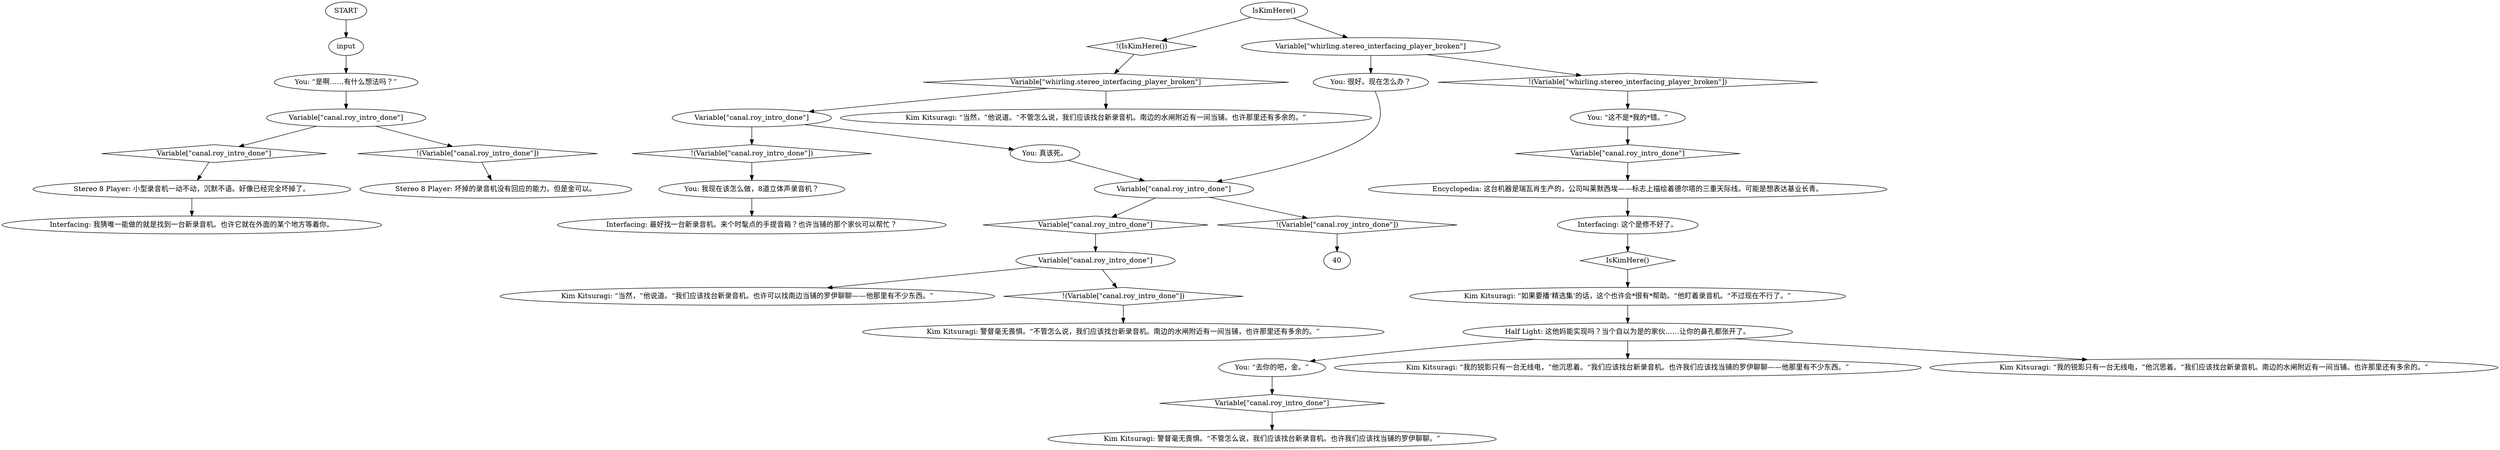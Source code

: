 # WHIRLING F2 / TAPE PLAYER
# You can click on tape player -- it has broken down while you were gone. Can't listen to any tapes now, best you find a new one from Roy.
# ==================================================
digraph G {
	  0 [label="START"];
	  1 [label="input"];
	  2 [label="Kim Kitsuragi: “如果要播‘精选集’的话，这个也许会*很有*帮助。”他盯着录音机。“不过现在不行了。”"];
	  3 [label="Variable[\"canal.roy_intro_done\"]"];
	  4 [label="Variable[\"canal.roy_intro_done\"]", shape=diamond];
	  5 [label="!(Variable[\"canal.roy_intro_done\"])", shape=diamond];
	  6 [label="Kim Kitsuragi: 警督毫无畏惧。“不管怎么说，我们应该找台新录音机。也许我们应该找当铺的罗伊聊聊。”"];
	  7 [label="Variable[\"canal.roy_intro_done\"]"];
	  8 [label="Variable[\"canal.roy_intro_done\"]", shape=diamond];
	  9 [label="!(Variable[\"canal.roy_intro_done\"])", shape=diamond];
	  10 [label="Half Light: 这他妈能实现吗？当个自以为是的家伙……让你的鼻孔都张开了。"];
	  11 [label="Interfacing: 这个是修不好了。"];
	  12 [label="IsKimHere()"];
	  13 [label="IsKimHere()", shape=diamond];
	  14 [label="!(IsKimHere())", shape=diamond];
	  15 [label="Variable[\"whirling.stereo_interfacing_player_broken\"]"];
	  16 [label="Variable[\"whirling.stereo_interfacing_player_broken\"]", shape=diamond];
	  17 [label="!(Variable[\"whirling.stereo_interfacing_player_broken\"])", shape=diamond];
	  18 [label="You: 很好。现在怎么办？"];
	  19 [label="Variable[\"canal.roy_intro_done\"]"];
	  20 [label="Variable[\"canal.roy_intro_done\"]", shape=diamond];
	  21 [label="!(Variable[\"canal.roy_intro_done\"])", shape=diamond];
	  22 [label="You: 真该死。"];
	  23 [label="Kim Kitsuragi: “当然，”他说道。“不管怎么说，我们应该找台新录音机。南边的水闸附近有一间当铺。也许那里还有多余的。”"];
	  24 [label="Kim Kitsuragi: 警督毫无畏惧。“不管怎么说，我们应该找台新录音机。南边的水闸附近有一间当铺，也许那里还有多余的。”"];
	  25 [label="You: 我现在该怎么做，8道立体声录音机？"];
	  26 [label="You: “这不是*我的*错。”"];
	  27 [label="You: “去你的吧，金。”"];
	  28 [label="Kim Kitsuragi: “我的锐影只有一台无线电，”他沉思着。“我们应该找台新录音机。也许我们应该找当铺的罗伊聊聊——他那里有不少东西。”"];
	  29 [label="Stereo 8 Player: 小型录音机一动不动，沉默不语。好像已经完全坏掉了。"];
	  30 [label="You: “是啊……有什么想法吗？”"];
	  31 [label="Kim Kitsuragi: “我的锐影只有一台无线电，”他沉思着。“我们应该找台新录音机。南边的水闸附近有一间当铺。也许那里还有多余的。”"];
	  32 [label="Stereo 8 Player: 坏掉的录音机没有回应的能力。但是金可以。"];
	  33 [label="Interfacing: 最好找一台新录音机。来个时髦点的手提音箱？也许当铺的那个家伙可以帮忙？"];
	  34 [label="Variable[\"canal.roy_intro_done\"]"];
	  35 [label="Variable[\"canal.roy_intro_done\"]", shape=diamond];
	  36 [label="!(Variable[\"canal.roy_intro_done\"])", shape=diamond];
	  37 [label="Kim Kitsuragi: “当然，”他说道。“我们应该找台新录音机。也许可以找南边当铺的罗伊聊聊——他那里有不少东西。”"];
	  38 [label="Encyclopedia: 这台机器是瑞瓦肖生产的，公司叫莱默西埃——标志上描绘着德尔塔的三重天际线。可能是想表达基业长青。"];
	  39 [label="Interfacing: 我猜唯一能做的就是找到一台新录音机。也许它就在外面的某个地方等着你。"];
	  0 -> 1
	  1 -> 30
	  2 -> 10
	  3 -> 4
	  3 -> 5
	  4 -> 34
	  5 -> 40
	  7 -> 8
	  7 -> 9
	  8 -> 29
	  9 -> 32
	  10 -> 27
	  10 -> 28
	  10 -> 31
	  11 -> 13
	  12 -> 14
	  12 -> 15
	  13 -> 2
	  14 -> 16
	  15 -> 17
	  15 -> 18
	  16 -> 19
	  16 -> 23
	  17 -> 26
	  18 -> 3
	  19 -> 21
	  19 -> 22
	  20 -> 6
	  21 -> 25
	  22 -> 3
	  25 -> 33
	  26 -> 35
	  27 -> 20
	  29 -> 39
	  30 -> 7
	  34 -> 36
	  34 -> 37
	  35 -> 38
	  36 -> 24
	  38 -> 11
}


